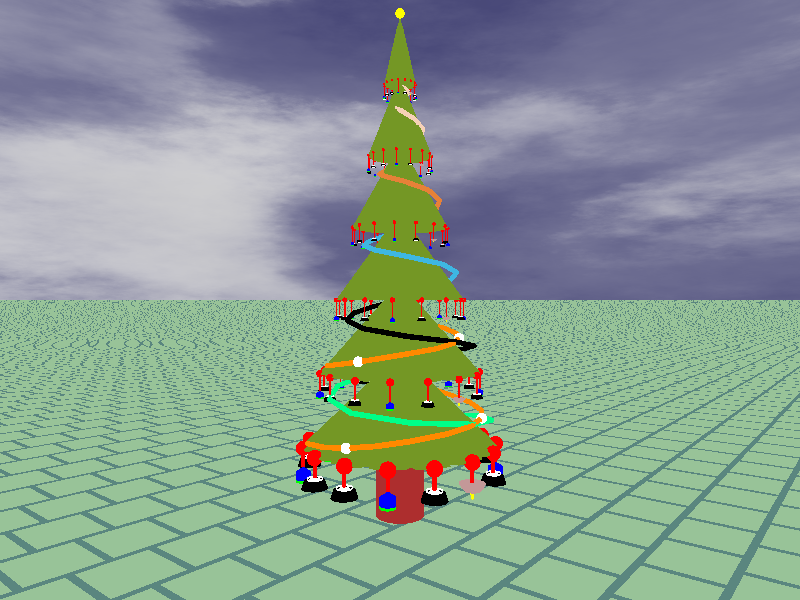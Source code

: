 #include "shapes.inc"
#include "colors.inc"
#include "textures.inc"
#include "woods.inc"
#include "glass.inc"
#include "metals.inc"
#include "functions.inc"
#include "stones1.inc"
#include "skies.inc"   

#declare Pi = 3.141592653589793384626;

#declare axe=0;
#declare lumpoint=10;
#declare Start=0;
#declare End=2*Pi;
#declare My_Clock=Start+(End-Start)*clock;
#declare sca=25;  

camera{   
    location <0.1*sca,1*sca,9>  
    //location <10,10,2>   
    //location <0,0,25>
    look_at <0,0,9>      //0,0,9
    sky <0,0,1>
    right <-image_width/image_height,0,0>
}
    
light_source { <-17,0,0> color Magenta }
light_source { <0,0,0> color White }
light_source { <0,0,0> color rgb <0.75,0.5,0.59>spotlight radius 2 falloff 10 tightness 10 point_at <10,0,0>}
light_source { <0,10,0> color rgb <0.5,0.5,0.49>}
light_source { <10,10,10> color rgb <0.825,0.5,0.9>}                                                         
light_source { <0,0,0> color Red }
light_source { <0,0,0> color Green }
light_source { <10,10,10> color rgb <0.5,0.25,0.49>} 

#declare use_phot=0;
#declare use_area=0;

background {White}

global_settings{
    max_trace_level 60
    ambient_light 1.00
    assumed_gamma 2.0
    #if (use_phot)
        spacing .025
        autostop 0
    }
    #end
}

#declare ciel=1;
#if (ciel)
    sky_sphere {S_Cloud5 rotate <90,0.051, 1>}
#end  

//sol
plane{
    -z 150
    material{  
        texture{
            pigment{  
            
                brick color  GreenCopper,
                color PaleGreen mortar 5 brick_size 50        
                //color White             
            } 
            finish{
                phong 0.8
                ambient 0.85
                diffuse 0.
                reflection 0.2                  
            }
        } 
        interior{ 
            ior 1.333 
            fade_distance 1
            fade_power 1
            fade_color <0,0.0,0>
            caustics 2.5
        }
    }
    rotate <0,0,45>
}            




///////// SAPIN  


#declare hauteurTronc = 3; 
#declare rayonTronc = 3;
#declare rTronc = 1;
#declare nbEtageBranches=6;
#declare rayonCone=4;
#declare i=0; 
#declare nbBoulesSapin=15; 
#declare nbCylindreSapin=15;
#declare rayonBoulesSapin=0.3;  
#declare rotation = (2*Pi/nbBoulesSapin)+1.05;  //pour placer les boules au milieu des branches
                   

#declare p=0;  
#declare monEtage=0; 
 
                        
#declare monSapin=object
{
    union{ 
        /////////////////////////////TRONC
                                      
        cylinder{ 
            <0,0,0>
            <0,0,hauteurTronc>
            rTronc 
             pigment {    
               color Brown
            }               
        }
           
         
       
       #while(i<nbEtageBranches) 
                            
            union
            {
                 difference
                 {   
                    ///////////////////////////////////Branches
                    cone
                    { 
                         <0,0,hauteurTronc+(i*3)> (rayonCone*(1-i/nbEtageBranches))
                         <0,0,hauteurTronc+(i+1)*3> ((1-(i+1)/nbEtageBranches))
                    } 
                    
                    //STRIES DES BRANCHES
                    #declare j=0;
                    #while(j<nbCylindreSapin) 
                          
                        #declare rayonC=rayonCone*(1-i/nbEtageBranches);  
                        #declare rayonC2=(1-(1+i)/nbEtageBranches);                                  
                        #declare theta=2*Pi*j/nbCylindreSapin;                                
                        #declare monZ=hauteurTronc+i*rayonTronc;
                        #declare monZ2=hauteurTronc+(i+1)*rayonTronc; 
                          
                        cylinder  //pour faire les stries des branches
                        {    
                            <rayonC*cos (theta),rayonC*sin(theta),monZ>
                            <rayonC2*cos (theta),rayonC2*sin(theta),monZ2>                                 
                            ((1-(i)/nbEtageBranches))/6
                        }  
                        
                         
                        #declare j=j+1;
                    #end                          
                 
                    pigment
                    { 
                        //rgbt <0,0,0,1>
                        color MediumForestGreen
                    }
                 }
                 //Boules sur le sapin avec leur ficelles 
                 #declare k=0;                 
                                                            
                 #while(k<nbBoulesSapin)   
                 
                    #declare rayon=rayonCone*(1-i/nbEtageBranches); 
                    #declare monZ=i*nbEtageBranches;
                    #declare theta2=k*2*Pi/nbBoulesSapin + rotation;
                    
                    union{ 
                        sphere
                        {                           
                            <rayon*cos(theta2),rayon*sin(theta2),hauteurTronc+(monZ/2)>
                            rayonBoulesSapin/(i+1)
                                
                     
                        }   
                        cylinder
                        {                                                              
                            <rayon*cos(theta2),rayon*sin(theta2),hauteurTronc+(monZ/2)-0.45-(nbEtageBranches-i)/20>
                            <rayon*cos(theta2),rayon*sin(theta2),hauteurTronc+(monZ/2)>
                             rayonBoulesSapin/(i+1)/4
                             
                        } 
                           
                        union  //LES 3 LATHES DIFFERENTES DECORANT LES FICELLES DU SAPIN
                        {    
                            
                             #if(mod(k,2)=0)                               
                                lathe
                                {
                                      linear_spline 
                                      4 //nbr_Pt   
                                      
                                      <0.3/(i+1),0>,
                                      <0.3/(i+1),0.4/(i+1)>, 
                                      <0.1/(i+1),0.1/(i+1)>, 
                                      <0.3/(i+1),0.3/(i+1)> 
                                   
                                      pigment {White transmit .5} 
                                }     
                                lathe
                                {
                                      linear_spline 
                                      4 //nbr_Pt 
                                      
                                      <0.3/(i+1),0.3/(i+1)>,
                                      <0.5/(i+1),0.4/(i+1)>, 
                                      <0.4/(i+1),0.1/(i+1)>, 
                                      <0.2/(i+1),0.05/(i+1)>
                                   
                                 
                                      pigment {Black transmit .5} 
                                } 
                              
                            #elseif(mod(k,3)=0)
                                                 
                                 lathe
                                {
                                      linear_spline 
                                      4 //nbr_Pt   
                                      
                                      <0.3/(i+1),0>,
                                      <0.4/(i+1),0.2/(i+1)>, 
                                      <0.5/(i+1),0.4/(i+41)>, 
                                      <0.3/(i+1),0.3/(i+1)> 
                                   
                                      pigment {Pink transmit .5} 
                                }     
                                lathe
                                {
                                      linear_spline 
                                      3 //nbr_Pt 
                                      
                                      <0.3/(i+1),0.3/(i+1)>, 
                                      <0.1/(i+1),0.2/(i+1)>, 
                                      <0.05/(i+1),0.6/(i+1)> 
                                     
                                   
                                 
                                      pigment {Yellow} 
                                }                  
                                                 
                                                 
                            #else  
                                   lathe
                                {
                                      linear_spline 
                                      3 //nbr_Pt   
                                      
                                      <0,0>,
                                      <0.3/(i+1),0.2/(i+1)>, 
                                      <0.3/(i+1),0.5/(i+1)>
                                   
                                      pigment {Blue transmit .5} 
                                }     
                                lathe
                                {
                                      linear_spline 
                                      3 //nbr_Pt 
                                      
                                      <0.3/(i+1),0.5/(i+1)>,
                                      <0.3/(i+1),0.6/(i+1)>, 
                                      <0,0.4/(i+1)>
                                   
                                 
                                      pigment {Green transmit .5} 
                                } 
                            #end 
                             
                          
                            rotate<-90,0,0>    
                            translate<rayon*cos(theta2),rayon*sin(theta2),hauteurTronc+(monZ/2)-0.45-(nbEtageBranches-i)/20> 
                                 
                        
                        }   
                        
                        
                         
                        pigment
                        {
                            rgb <255,0,0> 
                        }
                        finish
                        { phong 0.8 ambient 1 diffuse 0.5 reflection 0.5}   
                        
                                        
                    }
                       
                    
                    
                    #declare k=k+1;
                 #end //FIN WHILE BOULES SAPIN
            } 
           
            
                            
            #declare i=i+1; 
            
            #if (i=nbEtageBranches)
               sphere 
               {
                                              
                    <0,0,nbEtageBranches*hauteurTronc+3>
                    0.2        
                    
                    pigment {
                        color Yellow
                    }
               }
                            
            #end 
           
            
         #end
          }
}                        

     

 
        

//mesGuirlandes  ////////////////////////////////////////
/////////////////GUIRLANDE   



#macro constructionGuirlande(rayonEtageCone, epaisseur, numEtage, coul, estElectrique) 
    #declare rayonEtageCone=rayonEtageCone+1;
    #declare c=0;   
    #declare n=5;    
    

    #declare tab12=array[5];
    #declare tab22=array[5];
    #declare tabPt1=array[n+1];
    #declare tabPt22=array[n+1];   
    
    #declare P0=<0                      ,-rayonEtageCone+1  ,hauteurTronc*numEtage+0.33+hauteurTronc>;
    #declare P1=<-rayonEtageCone+1.2    ,-rayonEtageCone+1  ,hauteurTronc*numEtage+0.66+hauteurTronc>;
    #declare P2=<-rayonEtageCone        ,0                  ,hauteurTronc*numEtage+1+hauteurTronc>;
    #declare P3=<-rayonEtageCone+1.2    ,rayonEtageCone-1   ,hauteurTronc*numEtage+1.33+hauteurTronc>;
    #declare P4=<0                      ,rayonEtageCone-1    ,hauteurTronc*numEtage+1.66+hauteurTronc>;
    
    #declare M0=P4;
    #declare M1=<rayonEtageCone-1.5     ,rayonEtageCone-1       ,hauteurTronc*numEtage+2+hauteurTronc>;
    #declare M2=<rayonEtageCone-1       ,rayonEtageCone-4       ,hauteurTronc*numEtage+2.33+hauteurTronc>;
    #declare M3=<rayonEtageCone-3       ,-rayonEtageCone+2.5    ,hauteurTronc*numEtage+2.66+hauteurTronc>;
    #declare M4=<0                      ,0                      ,hauteurTronc*numEtage+3+hauteurTronc>;
    
    
    #declare tab12[0]=P0;
    #declare tab12[1]=P1;
    #declare tab12[2]=P2;
    #declare tab12[3]=P3;
    #declare tab12[4]=P4; 
    
    #declare tab22[0]=M0;
    #declare tab22[1]=M1;
    #declare tab22[2]=M2;
    #declare tab22[3]=M3;
    #declare tab22[4]=M4;
   

                            
    #declare maCouleur1=Red;
    #declare maCouleur2=Green;
                   
        
     #while (c<n+1)         
             
        #declare t0 = c/n;                        
         
        #declare tabPt1[c]=pow(1-t0,4)*tab12[0]+4*pow(1-t0,3)*t0*tab12[1]+6*pow(1-t0,2)*pow(t0,2)*tab12[2]+4*pow(t0,3)*(1-t0)*tab12[3]+pow(t0,4)*tab12[4];
        #declare tabPt22[c]=pow(1-t0,4)*tab22[0]+4*pow(1-t0,3)*t0*tab22[1]+6*pow(1-t0,2)*pow(t0,2)*tab22[2]+4*pow(t0,3)*(1-t0)*tab22[3]+pow(t0,4)*tab22[4];
        
        #declare c=c+1;
     #end   
     
    
     #declare p=0;    
     #while(p<n)            
             #if(estElectrique)         
                 cylinder{
                    tabPt22[p] 
                    tabPt22[p+1] 
                    epaisseur  
                    pigment {color coul}                   
                    translate <0,0,0.5>
                    rotate<0,0,-115>    
                 }         
                   
                 #if(mod(10*clock,2)=0)   
                        sphere {
                      
                        < tabPt22[p].x, tabPt22[p].y ,tabPt22[p].z>
                        0.2    
                        
                        pigment {color maCouleur1}    
                        rotate<0,0,-115>                                    
                        translate <0,0,0.5>      
                    } 
                 #else 
                     sphere {
                      
                        < tabPt22[p].x, tabPt22[p].y ,tabPt22[p].z>
                        0.2    
                        
                        pigment {color maCouleur2}    
                        rotate<0,0,-115>                                
                        translate <0,0,0.5>    
                    }
              
                 #end
                    
             
             #else //////////////////////////Guirlande normale
                  cylinder{
                    tabPt22[p] 
                    tabPt22[p+1] 
                    epaisseur  
                    pigment {color coul}  
                      
                 }   
                   
             #end
                                                     
            #declare p=p+1; 
     
     #end   
     #declare j=0;
     #while(j<n)            
            #if(estElectrique) 
                cylinder{
                    tabPt1[j] 
                    tabPt1[j+1] 
                    epaisseur  
                    pigment {color coul}  
                    rotate<0,0,-115>               
                    translate <0,0,0.5>   
               }            
                     
             
                 #if(mod(10*clock,2)=0)   
                        sphere {
                      
                        < tabPt1[j].x, tabPt1[j].y ,tabPt1[j].z>
                        0.2    
                        
                        pigment {color maCouleur1}    
                         rotate<0,0,-115>                                   
                        translate <0,0,0.5>     
                    } 
                 #else 
                     sphere {
                      
                        < tabPt1[j].x, tabPt1[j].y ,tabPt1[j].z>
                        0.2    
                        
                        pigment {color maCouleur2}    
                        rotate<0,0,-115>                                    
                        translate <0,0,0.5>     
                    }
              
                 #end
              
             
             #else /////////////////////////////Guirlande normale
                  cylinder{
                    tabPt1[j] 
                    tabPt1[j+1] 
                    epaisseur  
                    pigment {color coul}  
                          
                   } 
                           
             #end
                       
                       
           #declare j=j+1;    
     
     #end 
     

 

#end      


#macro constructionGuirlandeElectrique(rayonEtageCone, epaisseur, numEtage, coul) 
                                     
    #declare rot=110;
    #declare tZ=0.4;                                 
    #declare rayonEtageCone=rayonEtageCone+1;
    #declare c=0;   
    #declare n=5;    
    
    #declare tab12=array[3]; 
    #declare tab22=array[3];  
    #declare tab33=array[3];   
    
    #declare tabPt1=array[n+1];   
    #declare tabPt22=array[n+1];   
    #declare tabPt33=array[n+1]; 
       
         
    #declare P0=<0                   ,0                    ,hauteurTronc*numEtage+2.4+hauteurTronc>;
    #declare P1=<-rayonEtageCone+4.5   ,rayonEtageCone-4   ,hauteurTronc*numEtage+2+hauteurTronc>;
    #declare P2=<rayonEtageCone-4.2    ,rayonEtageCone-3   ,hauteurTronc*numEtage+1.6+hauteurTronc>; 
   
   
    #declare M0=P2;
    #declare M1= <rayonEtageCone-1  ,rayonEtageCone-2    ,hauteurTronc*numEtage+1.2+hauteurTronc>;   
    #declare M2= <rayonEtageCone-1  ,0                   ,hauteurTronc*numEtage+hauteurTronc+0.8>;  
        
    #declare N0=M2;
    #declare N1= <rayonEtageCone-1  ,-rayonEtageCone+1    ,hauteurTronc*numEtage+0.4+hauteurTronc>;   
    #declare N2= <0                 ,-rayonEtageCone+1   ,hauteurTronc*numEtage+hauteurTronc>;  
        
       
    
    #declare tab12[0]=P0;
    #declare tab12[1]=P1;
    #declare tab12[2]=P2;    
    
    #declare tab22[0]=M0;
    #declare tab22[1]=M1;
    #declare tab22[2]=M2; 
    
    
    #declare tab33[0]=N0;
    #declare tab33[1]=N1;
    #declare tab33[2]=N2;
                            
    #declare maCouleur1=White;
    #declare maCouleur2=Blue;
                   
        
     #while (c<n+1)         
             
        #declare t0 = c/n;
                       
        #declare tabPt1[c]=pow(1-t0,2)*tab12[0]+2*(1-t0)*t0*tab12[1]+pow(t0,2)*tab12[2];
        #declare tabPt22[c]=pow(1-t0,2)*tab22[0]+2*(1-t0)*t0*tab22[1]+pow(t0,2)*tab22[2];
        #declare tabPt33[c]=pow(1-t0,2)*tab33[0]+2*(1-t0)*t0*tab33[1]+pow(t0,2)*tab33[2];
  
        #declare c=c+1;
     #end 
     
     #declare o=0;
     #while(o<n)            
           
               cylinder{
                    tabPt33[o] 
                    tabPt33[o+1] 
                    epaisseur  
                    pigment {color coul}  
                    rotate<0,0,rot>
                    translate<0,0,tZ>               
                      
               }            
                     
             
                 #if((mod(10*clock,2)=0) & ((o=3))) 
                        sphere {
                      
                        < tabPt33[o].x, tabPt33[o].y ,tabPt33[o].z>
                        0.2    
                        
                        pigment {color maCouleur1}    
                        rotate<0,0,rot>
                        translate<0,0,tZ>                                    
                          
                    } 
                 #elseif((mod(10*clock,2)!=0) &(o=3) )
                     sphere {
                      
                        < tabPt33[o].x, tabPt33[o].y ,tabPt33[o].z>
                        0.2    
                        
                        pigment {color maCouleur2}    
                        rotate<0,0,rot> 
                        translate<0,0,tZ>                                    
                        
                    }
              
                 #end
              
                       
                       
           #declare o=o+1; 
     
     #declare p=0;    
     #while(p<n)            
                
                 cylinder{
                    tabPt22[p] 
                    tabPt22[p+1] 
                    epaisseur  
                    pigment {color coul} 
                    rotate<0,0,rot>
                    translate<0,0,tZ>     
                 }         
                   
                 #if((mod(10*clock,2)=0) & ((p=3)))  
                        sphere {
                      
                        < tabPt22[p].x, tabPt22[p].y ,tabPt22[p].z>
                        0.2    
                        
                        pigment {color maCouleur1}    
                        rotate<0,0,rot>
                        translate<0,0,tZ>                                     
                        
                    } 
                 #elseif((mod(10*clock,2)!=0) & (p=3)) 
                     sphere {
                      
                        < tabPt22[p].x, tabPt22[p].y ,tabPt22[p].z>
                        0.2    
                        
                        pigment {color maCouleur2}    
                        rotate<0,0,rot>
                        translate<0,0,tZ>                                 
                        
                    }
              
                 #end                      
                                         
            #declare p=p+1; 
     
     #end   
     #declare j=0;
     #while(j<n)            
           
               cylinder{
                    tabPt1[j] 
                    tabPt1[j+1] 
                    epaisseur  
                    pigment {color coul}  
                    rotate<0,0,rot>
                    translate<0,0,tZ>                
                   
               }            
                     
             
                 #if((mod(10*clock,2)=0) & ((j=3)))   
                        sphere {
                      
                        < tabPt1[j].x, tabPt1[j].y ,tabPt1[j].z>
                        0.2    
                        
                        pigment {color maCouleur1}    
                        rotate<0,0,rot>
                        translate<0,0,tZ>                                    
                          
                    } 
                 #elseif((mod(10*clock,2)!=0) & (j=3)) 
                     sphere {
                      
                        < tabPt1[j].x, tabPt1[j].y ,tabPt1[j].z>
                        0.2    
                        
                        pigment {color maCouleur2}    
                        rotate<0,0,rot>
                        translate<0,0,tZ>                                     
                         
                    }
              
                 #end
              
                       
                       
           #declare j=j+1;    
     
     #end    
     
     
       
     
     #end  
     
     
#end

   
////////////////////////////////////////////////////////////COULEURS
#macro choixCouleur(k, col)
#switch (k)
#case (00) #declare col= Black;
#break
#case (01) #declare col= White;
#break
#case (02) #declare col= Red;
#break
#case (03) #declare col= Green;
#break
#case (04) #declare col= Blue;
#break
#case (05) #declare col= Yellow;
#break
#case (06) #declare col= Cyan;
#break
#case (07) #declare col= Magenta;
#break
#case (08) #declare col= Black;
#break
#case (09) #declare col= Aquamarine;
#break
#case (10) #declare col= BlueViolet;
#break
#case (11) #declare col= Brown;
#break
#case (12) #declare col= CadetBlue;
#break
#case (13) #declare col= Coral;
#break
#case (14) #declare col= CornflowerBlue;
#break
#case (15) #declare col= DarkGreen;
#break
#case (16) #declare col= DarkOliveGreen;
#break
#case (17) #declare col= DarkOrchid;
#break
#case (18) #declare col= DarkSlateBlue;
#break
#case (19) #declare col= DarkSlateGray;
#break
#case (20) #declare col= DarkTurquoise;
#break
#case (21) #declare col= Firebrick;
#break
#case (22) #declare col= ForestGreen;
#break
#case (23) #declare col= Gold;
#break
#case (24) #declare col= Goldenrod;
#break
#case (25) #declare col= GreenYellow;
#break
#case (26) #declare col= IndianRed;
#break
#case (27) #declare col= Khaki;
#break
#case (28) #declare col= LightBlue;
#break
#case (29) #declare col= LightSteelBlue;
#break
#case (30) #declare col= LimeGreen;
#break
#case (31) #declare col= Maroon;
#break
#case (32) #declare col= MediumAquamarine;
#break
#case (33) #declare col= MediumBlue;
#break
#case (34) #declare col= MediumForestGreen;
#break
#case (35) #declare col= MediumGoldenrod;
#break
#case (36) #declare col= MediumOrchid;
#break
#case (37) #declare col= MediumSeaGreen;
#break
#case (38) #declare col= MediumSlateBlue;
#break
#case (39) #declare col= MediumSpringGreen;
#break
#case (40) #declare col= MediumTurquoise;
#break
#case (41) #declare col= MediumVioletRed;
#break
#case (42) #declare col= MidnightBlue;
#break
#case (43) #declare col= Navy;
#break
#case (44) #declare col= NavyBlue;
#break
#case (45) #declare col= Orange;
#break
#case (46) #declare col= OrangeRed;
#break
#case (47) #declare col= Orchid;
#break
#case (48) #declare col= PaleGreen;
#break
#case (49) #declare col= Pink;
#break
#case (50) #declare col= Plum;
#break
#case (51) #declare col= Salmon;
#break
#case (52) #declare col= SeaGreen;
#break
#case (53) #declare col= Sienna;
#break
#case (54) #declare col= SkyBlue;
#break
#case (55) #declare col= SlateBlue;
#break
#case (56) #declare col= SpringGreen;
#break
#case (57) #declare col= SteelBlue;
#break
#case (58) #declare col= Tan;
#break
#case (59) #declare col= Thistle;
#break
#case (60) #declare col= Turquoise;
#break
#case (61) #declare col= Violet;
#break
#case (62) #declare col= VioletRed;
#break
#case (63) #declare col= Wheat;
#break
#case (64) #declare col= YellowGreen;
#break
#case (65) #declare col= SummerSky;
#break
#case (66) #declare col= RichBlue;
#break
#case (67) #declare col= Brass;
#break
#case (68) #declare col= Copper;
#break
#case (69) #declare col= Bronze;
#break
#case (70) #declare col= Bronze2;
#break
#case (71) #declare col= Silver;
#break
#case (72) #declare col= BrightGold;
#break
#case (73) #declare col= OldGold;
#break
#case (74) #declare col= Feldspar;
#break
#case (75) #declare col= Quartz;
#break
#case (76) #declare col= NeonPink;
#break
#case (77) #declare col= DarkPurple;
#break
#case (78) #declare col= NeonBlue;
#break
#case (79) #declare col= CoolCopper;
#break
#case (80) #declare col= MandarinOrange;
#break
#case (81) #declare col= LightWood;
#break
#case (82) #declare col= MediumWood;
#break
#case (83) #declare col= DarkWood;
#break
#case (84) #declare col= SpicyPink;
#break
#case (85) #declare col= SemiSweetChoc;
#break
#case (86) #declare col= BakersChoc;
#break
#case (87) #declare col= Flesh;
#break
#case (88) #declare col= NewTan;
#break
#case (89) #declare col= NewMidnightBlue;
#break
#case (90) #declare col= MandarinOrange;
#break
#case (91) #declare col= VeryDarkBrown;
#break
#case (92) #declare col= DarkBrown;
#break
#case (93) #declare col= GreenCopper;
#break
#case (94) #declare col= DkGreenCopper;
#break
#case (95) #declare col= DustyRose;
#break
#case (96) #declare col= HuntersGreen;
#break
#case (97) #declare col= Scarlet;
#break
#case (98) #declare col= DarkTan;
#break
#case (99) #declare col= White;
#break
#end // fin switch

#end


 
   

       
////////////////////////////////////////////////////////CONSTRUCTION OBJET + guirlandes
/*           */
                     
object{         
    monSapin 
    rotate <0,0,-30>
}              
            
        
        
#declare i = 0 ;
#declare col=Red;
#declare Random_1 = seed (999);      
#for (i, 0, nbEtageBranches-2)
     
    choixCouleur(int(99*rand( Random_1)), col)
    constructionGuirlande(4-i*0.8, 0.1 , i, col, false)


#end      
     
#for (i, 0, (nbEtageBranches-1)/(nbEtageBranches/2))
 
    constructionGuirlandeElectrique(4-i*0.8, 0.1 , i, Orange) 
    

#end                                             

                                                   

